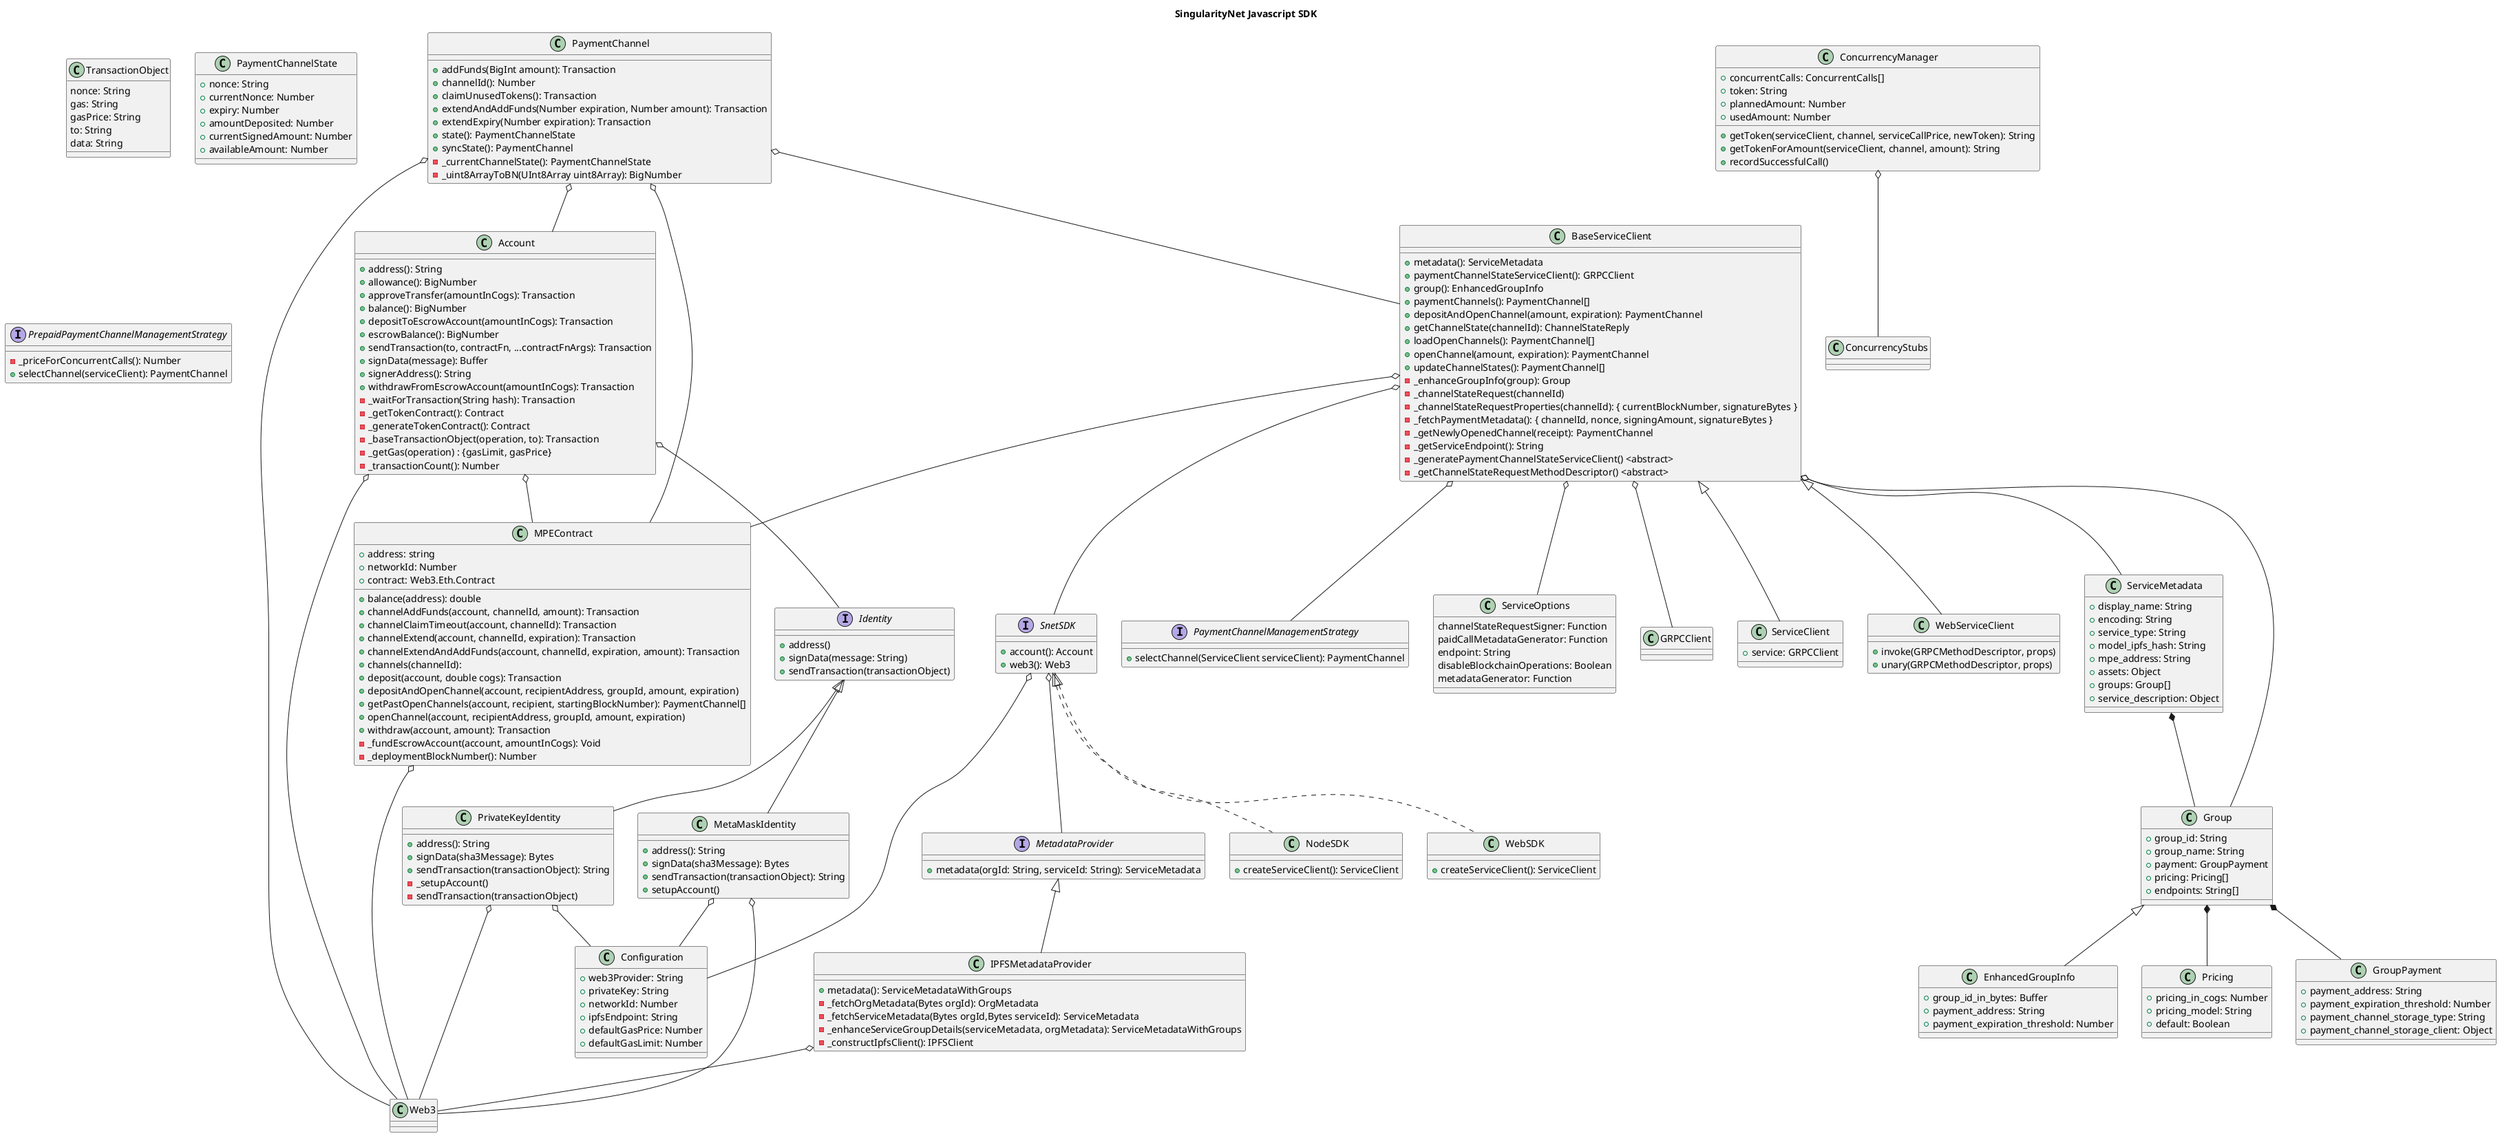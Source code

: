 @startuml

title SingularityNet Javascript SDK

!define ABSTRACT &#60;abstract&#62;

class Configuration {
  + web3Provider: String
  + privateKey: String
  + networkId: Number
  + ipfsEndpoint: String
  + defaultGasPrice: Number
  + defaultGasLimit: Number
}

class Pricing {
  + pricing_in_cogs: Number
  + pricing_model: String
  + default: Boolean
}

class GroupPayment {
  + payment_address: String
  + payment_expiration_threshold: Number
  + payment_channel_storage_type: String
  + payment_channel_storage_client: Object
}

class Group {
  + group_id: String
  + group_name: String
  + payment: GroupPayment
  + pricing: Pricing[]
  + endpoints: String[]
}

Group *-- GroupPayment
Group *-- Pricing

class ServiceMetadata {
  + display_name: String
  + encoding: String
  + service_type: String
  + model_ipfs_hash: String
  + mpe_address: String
  + assets: Object
  + groups: Group[]
  + service_description: Object
}

ServiceMetadata *-- Group

interface MetadataProvider {
  + metadata(orgId: String, serviceId: String): ServiceMetadata
}

class IPFSMetadataProvider {
  + metadata(): ServiceMetadataWithGroups
  - _fetchOrgMetadata(Bytes orgId): OrgMetadata
  - _fetchServiceMetadata(Bytes orgId,Bytes serviceId): ServiceMetadata
  - _enhanceServiceGroupDetails(serviceMetadata, orgMetadata): ServiceMetadataWithGroups
  - _constructIpfsClient(): IPFSClient
}

IPFSMetadataProvider o-- Web3

MetadataProvider <|-- IPFSMetadataProvider

class MPEContract {
  + address: string
  + networkId: Number
  + contract: Web3.Eth.Contract
  + balance(address): double
  + channelAddFunds(account, channelId, amount): Transaction
  + channelClaimTimeout(account, channelId): Transaction
  + channelExtend(account, channelId, expiration): Transaction
  + channelExtendAndAddFunds(account, channelId, expiration, amount): Transaction
  + channels(channelId):
  + deposit(account, double cogs): Transaction
  + depositAndOpenChannel(account, recipientAddress, groupId, amount, expiration)
  + getPastOpenChannels(account, recipient, startingBlockNumber): PaymentChannel[]
  + openChannel(account, recipientAddress, groupId, amount, expiration)
  + withdraw(account, amount): Transaction
  - _fundEscrowAccount(account, amountInCogs): Void
  - _deploymentBlockNumber(): Number
}

MPEContract o-- Web3

class TransactionObject {
  nonce: String
  gas: String
  gasPrice: String
  to: String
  data: String
}

class Account {
  + address(): String
  + allowance(): BigNumber
  + approveTransfer(amountInCogs): Transaction
  + balance(): BigNumber
  + depositToEscrowAccount(amountInCogs): Transaction
  + escrowBalance(): BigNumber
  + sendTransaction(to, contractFn, ...contractFnArgs): Transaction
  + signData(message): Buffer
  + signerAddress(): String
  + withdrawFromEscrowAccount(amountInCogs): Transaction
  - _waitForTransaction(String hash): Transaction
  - _getTokenContract(): Contract
  - _generateTokenContract(): Contract
  - _baseTransactionObject(operation, to): Transaction
  - _getGas(operation) : {gasLimit, gasPrice}
  - _transactionCount(): Number
}

Account o-- Web3
Account o-- MPEContract
Account o-- Identity

interface Identity {
  + address()
  + signData(message: String)
  + sendTransaction(transactionObject)
}

class PrivateKeyIdentity {
  + address(): String
  + signData(sha3Message): Bytes
  + sendTransaction(transactionObject): String
  - _setupAccount()
  - sendTransaction(transactionObject)
}

PrivateKeyIdentity o-- Configuration
PrivateKeyIdentity o-- Web3

Identity <|-- PrivateKeyIdentity

class MetaMaskIdentity {
  + address(): String
  + signData(sha3Message): Bytes
  + sendTransaction(transactionObject): String
  + setupAccount()
}

MetaMaskIdentity o-- Configuration
MetaMaskIdentity o-- Web3

Identity <|-- MetaMaskIdentity

interface PaymentChannelManagementStrategy {
  + selectChannel(ServiceClient serviceClient): PaymentChannel
}

class EnhancedGroupInfo {
  + group_id_in_bytes: Buffer
  + payment_address: String
  + payment_expiration_threshold: Number
}

Group <|-- EnhancedGroupInfo

class ServiceOptions {
  channelStateRequestSigner: Function
  paidCallMetadataGenerator: Function
  endpoint: String
  disableBlockchainOperations: Boolean
  metadataGenerator: Function
}

class BaseServiceClient {
  + metadata(): ServiceMetadata
  + paymentChannelStateServiceClient(): GRPCClient
  + group(): EnhancedGroupInfo
  + paymentChannels(): PaymentChannel[]
  + depositAndOpenChannel(amount, expiration): PaymentChannel
  + getChannelState(channelId): ChannelStateReply
  + loadOpenChannels(): PaymentChannel[]
  + openChannel(amount, expiration): PaymentChannel
  + updateChannelStates(): PaymentChannel[]
  - _enhanceGroupInfo(group): Group
  - _channelStateRequest(channelId)
  - _channelStateRequestProperties(channelId): { currentBlockNumber, signatureBytes }
  - _fetchPaymentMetadata(): { channelId, nonce, signingAmount, signatureBytes }
  - _getNewlyOpenedChannel(receipt): PaymentChannel
  - _getServiceEndpoint(): String
  - _generatePaymentChannelStateServiceClient() ABSTRACT
  - _getChannelStateRequestMethodDescriptor() ABSTRACT
}

BaseServiceClient o-- SnetSDK
BaseServiceClient o-- MPEContract
BaseServiceClient o-- ServiceMetadata
BaseServiceClient o-- Group
BaseServiceClient o-- GRPCClient
BaseServiceClient o-- PaymentChannelManagementStrategy
BaseServiceClient o-- ServiceOptions

class ServiceClient {
  + service: GRPCClient
}

BaseServiceClient <|-- ServiceClient

class WebServiceClient {
  + invoke(GRPCMethodDescriptor, props)
  + unary(GRPCMethodDescriptor, props)
}

BaseServiceClient <|-- WebServiceClient

class PaymentChannelState {
  + nonce: String
  + currentNonce: Number
  + expiry: Number
  + amountDeposited: Number
  + currentSignedAmount: Number
  + availableAmount: Number
}

class PaymentChannel {
  + addFunds(BigInt amount): Transaction
  + channelId(): Number
  + claimUnusedTokens(): Transaction
  + extendAndAddFunds(Number expiration, Number amount): Transaction
  + extendExpiry(Number expiration): Transaction
  + state(): PaymentChannelState
  + syncState(): PaymentChannel
  - _currentChannelState(): PaymentChannelState
  - _uint8ArrayToBN(UInt8Array uint8Array): BigNumber
}

PaymentChannel o-- Web3
PaymentChannel o-- Account
PaymentChannel o-- MPEContract
PaymentChannel o-- BaseServiceClient

class ConcurrencyManager {
 + concurrentCalls: ConcurrentCalls[]
 + token: String
 + plannedAmount: Number
 + usedAmount: Number
 + getToken(serviceClient, channel, serviceCallPrice, newToken): String
 + getTokenForAmount(serviceClient, channel, amount): String
 + recordSuccessfulCall()
}

ConcurrencyManager o-- ConcurrencyStubs


interface PrepaidPaymentChannelManagementStrategy {
 - _priceForConcurrentCalls(): Number
 + selectChannel(serviceClient): PaymentChannel
}


interface SnetSDK {
  + account(): Account
  + web3(): Web3
}

SnetSDK o-- Configuration
SnetSDK o-- MetadataProvider

class NodeSDK {
  + createServiceClient(): ServiceClient
}

SnetSDK <|.. NodeSDK

class WebSDK {
  + createServiceClient(): ServiceClient
}

SnetSDK <|.. WebSDK
@enduml
